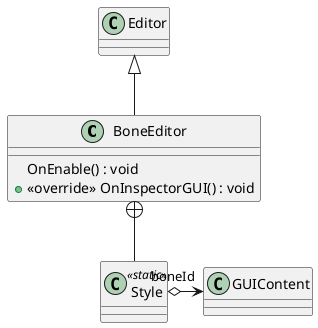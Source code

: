@startuml
class BoneEditor {
    OnEnable() : void
    + <<override>> OnInspectorGUI() : void
}
class Style <<static>> {
}
Editor <|-- BoneEditor
BoneEditor +-- Style
Style o-> "boneId" GUIContent
@enduml

